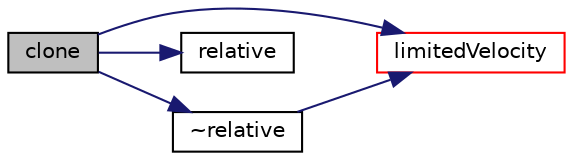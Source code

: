 digraph "clone"
{
  bgcolor="transparent";
  edge [fontname="Helvetica",fontsize="10",labelfontname="Helvetica",labelfontsize="10"];
  node [fontname="Helvetica",fontsize="10",shape=record];
  rankdir="LR";
  Node1 [label="clone",height=0.2,width=0.4,color="black", fillcolor="grey75", style="filled", fontcolor="black"];
  Node1 -> Node2 [color="midnightblue",fontsize="10",style="solid",fontname="Helvetica"];
  Node2 [label="limitedVelocity",height=0.2,width=0.4,color="red",URL="$a02198.html#a02050118a8717df003ea2ec83ea9c7e8",tooltip="Return the limited velocity. "];
  Node1 -> Node3 [color="midnightblue",fontsize="10",style="solid",fontname="Helvetica"];
  Node3 [label="relative",height=0.2,width=0.4,color="black",URL="$a02198.html#a8497d4759841ff9fcf2db37ab114fdb4",tooltip="Construct from components. "];
  Node1 -> Node4 [color="midnightblue",fontsize="10",style="solid",fontname="Helvetica"];
  Node4 [label="~relative",height=0.2,width=0.4,color="black",URL="$a02198.html#a015325d8139311db6ca2878e696fe7ea",tooltip="Destructor. "];
  Node4 -> Node2 [color="midnightblue",fontsize="10",style="solid",fontname="Helvetica"];
}
